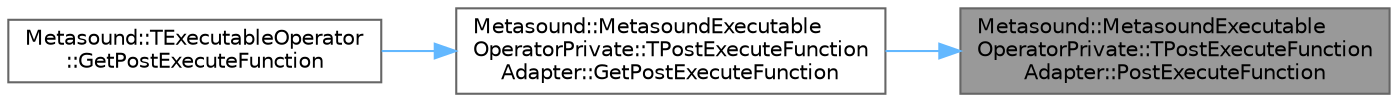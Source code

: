 digraph "Metasound::MetasoundExecutableOperatorPrivate::TPostExecuteFunctionAdapter::PostExecuteFunction"
{
 // INTERACTIVE_SVG=YES
 // LATEX_PDF_SIZE
  bgcolor="transparent";
  edge [fontname=Helvetica,fontsize=10,labelfontname=Helvetica,labelfontsize=10];
  node [fontname=Helvetica,fontsize=10,shape=box,height=0.2,width=0.4];
  rankdir="RL";
  Node1 [id="Node000001",label="Metasound::MetasoundExecutable\lOperatorPrivate::TPostExecuteFunction\lAdapter::PostExecuteFunction",height=0.2,width=0.4,color="gray40", fillcolor="grey60", style="filled", fontcolor="black",tooltip=" "];
  Node1 -> Node2 [id="edge1_Node000001_Node000002",dir="back",color="steelblue1",style="solid",tooltip=" "];
  Node2 [id="Node000002",label="Metasound::MetasoundExecutable\lOperatorPrivate::TPostExecuteFunction\lAdapter::GetPostExecuteFunction",height=0.2,width=0.4,color="grey40", fillcolor="white", style="filled",URL="$df/d45/structMetasound_1_1MetasoundExecutableOperatorPrivate_1_1TPostExecuteFunctionAdapter.html#ab6143a1d6b6d79e175b70eef16046917",tooltip=" "];
  Node2 -> Node3 [id="edge2_Node000002_Node000003",dir="back",color="steelblue1",style="solid",tooltip=" "];
  Node3 [id="Node000003",label="Metasound::TExecutableOperator\l::GetPostExecuteFunction",height=0.2,width=0.4,color="grey40", fillcolor="white", style="filled",URL="$de/ddb/classMetasound_1_1TExecutableOperator.html#a12744083af23260e655fd6da04752e07",tooltip="Return the FPostExecute function to call during graph post execution."];
}
